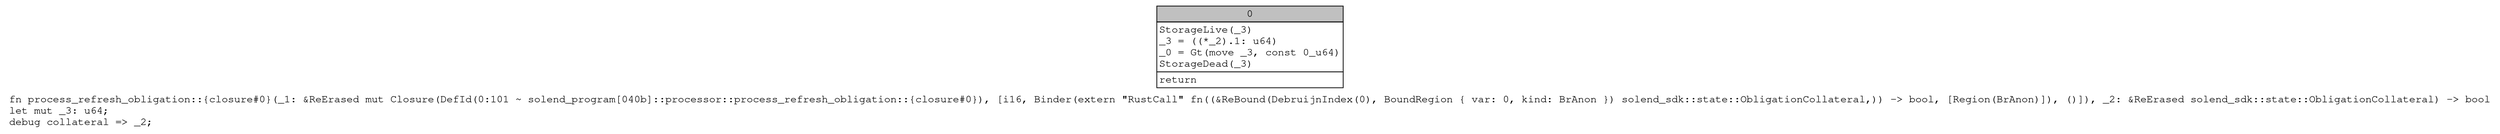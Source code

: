 digraph Mir_0_101 {
    graph [fontname="Courier, monospace"];
    node [fontname="Courier, monospace"];
    edge [fontname="Courier, monospace"];
    label=<fn process_refresh_obligation::{closure#0}(_1: &amp;ReErased mut Closure(DefId(0:101 ~ solend_program[040b]::processor::process_refresh_obligation::{closure#0}), [i16, Binder(extern &quot;RustCall&quot; fn((&amp;ReBound(DebruijnIndex(0), BoundRegion { var: 0, kind: BrAnon }) solend_sdk::state::ObligationCollateral,)) -&gt; bool, [Region(BrAnon)]), ()]), _2: &amp;ReErased solend_sdk::state::ObligationCollateral) -&gt; bool<br align="left"/>let mut _3: u64;<br align="left"/>debug collateral =&gt; _2;<br align="left"/>>;
    bb0__0_101 [shape="none", label=<<table border="0" cellborder="1" cellspacing="0"><tr><td bgcolor="gray" align="center" colspan="1">0</td></tr><tr><td align="left" balign="left">StorageLive(_3)<br/>_3 = ((*_2).1: u64)<br/>_0 = Gt(move _3, const 0_u64)<br/>StorageDead(_3)<br/></td></tr><tr><td align="left">return</td></tr></table>>];
}
